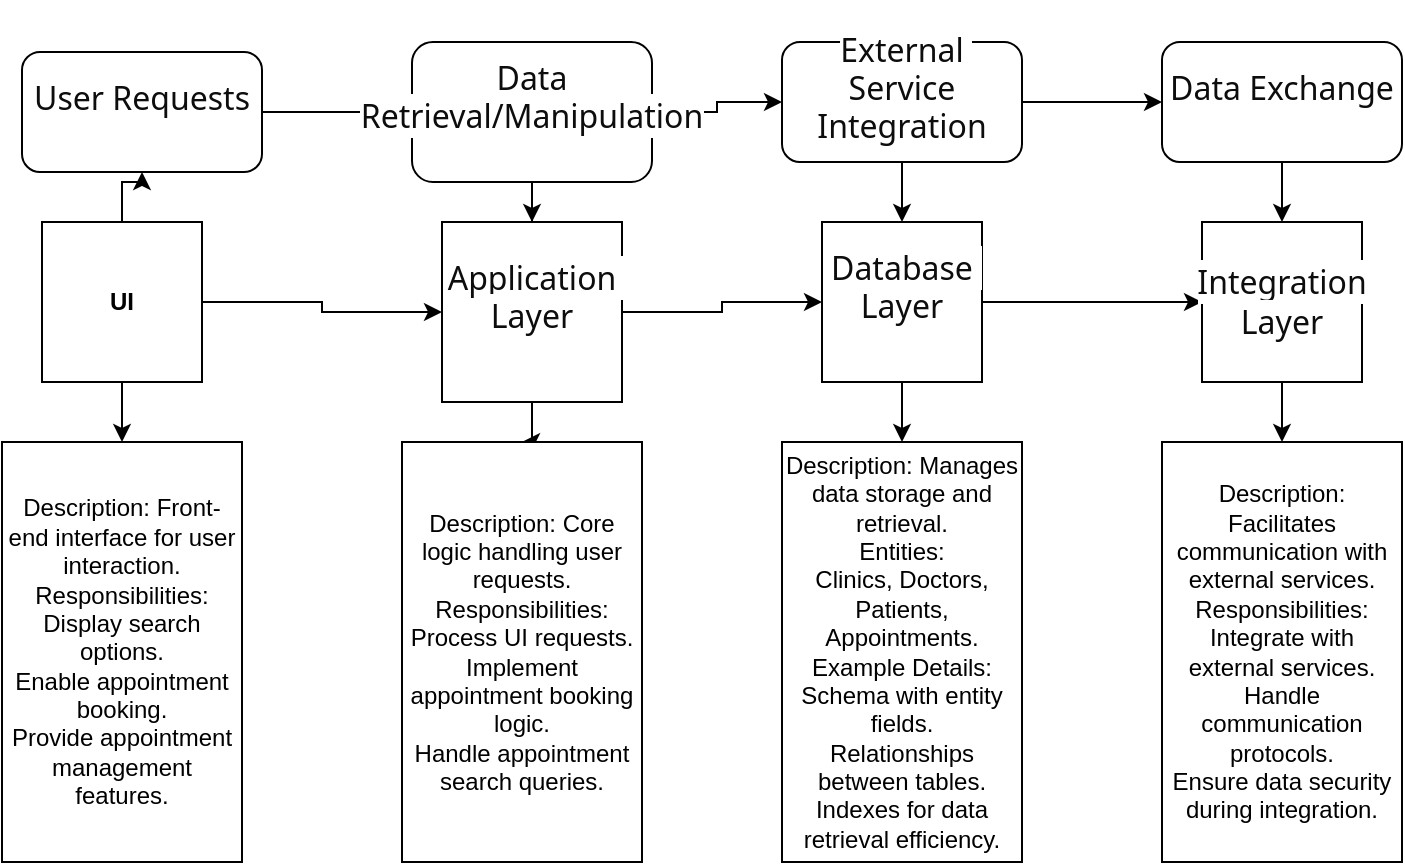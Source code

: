 <mxfile version="24.0.7" type="github">
  <diagram name="Page-1" id="cOGdHvEwM85IOAbgZ0XA">
    <mxGraphModel dx="794" dy="493" grid="1" gridSize="10" guides="1" tooltips="1" connect="1" arrows="1" fold="1" page="1" pageScale="1" pageWidth="850" pageHeight="1100" math="0" shadow="0">
      <root>
        <mxCell id="0" />
        <mxCell id="1" parent="0" />
        <mxCell id="VawluUU2UCjVTfbkpPH5-16" value="" style="edgeStyle=orthogonalEdgeStyle;rounded=0;orthogonalLoop=1;jettySize=auto;html=1;" edge="1" parent="1" source="VawluUU2UCjVTfbkpPH5-11" target="VawluUU2UCjVTfbkpPH5-12">
          <mxGeometry relative="1" as="geometry">
            <mxPoint x="210" y="160" as="targetPoint" />
          </mxGeometry>
        </mxCell>
        <mxCell id="VawluUU2UCjVTfbkpPH5-22" value="" style="edgeStyle=orthogonalEdgeStyle;rounded=0;orthogonalLoop=1;jettySize=auto;html=1;" edge="1" parent="1" source="VawluUU2UCjVTfbkpPH5-11" target="VawluUU2UCjVTfbkpPH5-20">
          <mxGeometry relative="1" as="geometry" />
        </mxCell>
        <mxCell id="VawluUU2UCjVTfbkpPH5-34" value="" style="edgeStyle=orthogonalEdgeStyle;rounded=0;orthogonalLoop=1;jettySize=auto;html=1;" edge="1" parent="1" source="VawluUU2UCjVTfbkpPH5-11" target="VawluUU2UCjVTfbkpPH5-29">
          <mxGeometry relative="1" as="geometry" />
        </mxCell>
        <mxCell id="VawluUU2UCjVTfbkpPH5-11" value="UI" style="whiteSpace=wrap;html=1;aspect=fixed;fontStyle=1" vertex="1" parent="1">
          <mxGeometry x="50" y="120" width="80" height="80" as="geometry" />
        </mxCell>
        <mxCell id="VawluUU2UCjVTfbkpPH5-17" value="" style="edgeStyle=orthogonalEdgeStyle;rounded=0;orthogonalLoop=1;jettySize=auto;html=1;" edge="1" parent="1" source="VawluUU2UCjVTfbkpPH5-12" target="VawluUU2UCjVTfbkpPH5-13">
          <mxGeometry relative="1" as="geometry" />
        </mxCell>
        <mxCell id="VawluUU2UCjVTfbkpPH5-26" style="edgeStyle=orthogonalEdgeStyle;rounded=0;orthogonalLoop=1;jettySize=auto;html=1;entryX=0.5;entryY=0;entryDx=0;entryDy=0;" edge="1" parent="1" source="VawluUU2UCjVTfbkpPH5-12" target="VawluUU2UCjVTfbkpPH5-23">
          <mxGeometry relative="1" as="geometry" />
        </mxCell>
        <mxCell id="VawluUU2UCjVTfbkpPH5-12" value="&#xa;&lt;span style=&quot;color: rgb(13, 13, 13); font-family: Söhne, ui-sans-serif, system-ui, -apple-system, &amp;quot;Segoe UI&amp;quot;, Roboto, Ubuntu, Cantarell, &amp;quot;Noto Sans&amp;quot;, sans-serif, &amp;quot;Helvetica Neue&amp;quot;, Arial, &amp;quot;Apple Color Emoji&amp;quot;, &amp;quot;Segoe UI Emoji&amp;quot;, &amp;quot;Segoe UI Symbol&amp;quot;, &amp;quot;Noto Color Emoji&amp;quot;; font-size: 16px; font-style: normal; font-variant-ligatures: normal; font-variant-caps: normal; font-weight: 400; letter-spacing: normal; orphans: 2; text-align: left; text-indent: 0px; text-transform: none; widows: 2; word-spacing: 0px; -webkit-text-stroke-width: 0px; white-space: pre-wrap; background-color: rgb(255, 255, 255); text-decoration-thickness: initial; text-decoration-style: initial; text-decoration-color: initial; display: inline !important; float: none;&quot;&gt;Application Layer&lt;/span&gt;&#xa;&#xa;" style="whiteSpace=wrap;html=1;aspect=fixed;fontStyle=1" vertex="1" parent="1">
          <mxGeometry x="250" y="120" width="90" height="90" as="geometry" />
        </mxCell>
        <mxCell id="VawluUU2UCjVTfbkpPH5-18" value="" style="edgeStyle=orthogonalEdgeStyle;rounded=0;orthogonalLoop=1;jettySize=auto;html=1;" edge="1" parent="1" source="VawluUU2UCjVTfbkpPH5-13" target="VawluUU2UCjVTfbkpPH5-14">
          <mxGeometry relative="1" as="geometry" />
        </mxCell>
        <mxCell id="VawluUU2UCjVTfbkpPH5-27" value="" style="edgeStyle=orthogonalEdgeStyle;rounded=0;orthogonalLoop=1;jettySize=auto;html=1;" edge="1" parent="1" source="VawluUU2UCjVTfbkpPH5-13" target="VawluUU2UCjVTfbkpPH5-24">
          <mxGeometry relative="1" as="geometry" />
        </mxCell>
        <mxCell id="VawluUU2UCjVTfbkpPH5-13" value="&#xa;&lt;span style=&quot;color: rgb(13, 13, 13); font-family: Söhne, ui-sans-serif, system-ui, -apple-system, &amp;quot;Segoe UI&amp;quot;, Roboto, Ubuntu, Cantarell, &amp;quot;Noto Sans&amp;quot;, sans-serif, &amp;quot;Helvetica Neue&amp;quot;, Arial, &amp;quot;Apple Color Emoji&amp;quot;, &amp;quot;Segoe UI Emoji&amp;quot;, &amp;quot;Segoe UI Symbol&amp;quot;, &amp;quot;Noto Color Emoji&amp;quot;; font-size: 16px; font-style: normal; font-variant-ligatures: normal; font-variant-caps: normal; font-weight: 400; letter-spacing: normal; orphans: 2; text-align: left; text-indent: 0px; text-transform: none; widows: 2; word-spacing: 0px; -webkit-text-stroke-width: 0px; white-space: pre-wrap; background-color: rgb(255, 255, 255); text-decoration-thickness: initial; text-decoration-style: initial; text-decoration-color: initial; display: inline !important; float: none;&quot;&gt;Database Layer&lt;/span&gt;&#xa;&#xa;" style="whiteSpace=wrap;html=1;aspect=fixed;" vertex="1" parent="1">
          <mxGeometry x="440" y="120" width="80" height="80" as="geometry" />
        </mxCell>
        <mxCell id="VawluUU2UCjVTfbkpPH5-28" value="" style="edgeStyle=orthogonalEdgeStyle;rounded=0;orthogonalLoop=1;jettySize=auto;html=1;" edge="1" parent="1" source="VawluUU2UCjVTfbkpPH5-14" target="VawluUU2UCjVTfbkpPH5-25">
          <mxGeometry relative="1" as="geometry" />
        </mxCell>
        <mxCell id="VawluUU2UCjVTfbkpPH5-14" value="&lt;br&gt;&lt;span style=&quot;color: rgb(13, 13, 13); font-family: Söhne, ui-sans-serif, system-ui, -apple-system, &amp;quot;Segoe UI&amp;quot;, Roboto, Ubuntu, Cantarell, &amp;quot;Noto Sans&amp;quot;, sans-serif, &amp;quot;Helvetica Neue&amp;quot;, Arial, &amp;quot;Apple Color Emoji&amp;quot;, &amp;quot;Segoe UI Emoji&amp;quot;, &amp;quot;Segoe UI Symbol&amp;quot;, &amp;quot;Noto Color Emoji&amp;quot;; font-size: 16px; font-style: normal; font-variant-ligatures: normal; font-variant-caps: normal; font-weight: 400; letter-spacing: normal; orphans: 2; text-align: left; text-indent: 0px; text-transform: none; widows: 2; word-spacing: 0px; -webkit-text-stroke-width: 0px; white-space: pre-wrap; background-color: rgb(255, 255, 255); text-decoration-thickness: initial; text-decoration-style: initial; text-decoration-color: initial; display: inline !important; float: none;&quot;&gt;Integration Layer&lt;/span&gt;&lt;div&gt;&lt;br/&gt;&lt;/div&gt;" style="whiteSpace=wrap;html=1;aspect=fixed;" vertex="1" parent="1">
          <mxGeometry x="630" y="120" width="80" height="80" as="geometry" />
        </mxCell>
        <mxCell id="VawluUU2UCjVTfbkpPH5-20" value="Description: Front-end interface for user interaction.&#xa;Responsibilities:&#xa;Display search options.&#xa;Enable appointment booking.&#xa;Provide appointment management features." style="rounded=0;whiteSpace=wrap;html=1;" vertex="1" parent="1">
          <mxGeometry x="30" y="230" width="120" height="210" as="geometry" />
        </mxCell>
        <mxCell id="VawluUU2UCjVTfbkpPH5-23" value="Description: Core logic handling user requests.&#xa;Responsibilities:&#xa;Process UI requests.&#xa;Implement appointment booking logic.&#xa;Handle appointment search queries." style="rounded=0;whiteSpace=wrap;html=1;" vertex="1" parent="1">
          <mxGeometry x="230" y="230" width="120" height="210" as="geometry" />
        </mxCell>
        <mxCell id="VawluUU2UCjVTfbkpPH5-24" value="Description: Manages data storage and retrieval.&#xa;Entities:&#xa;Clinics, Doctors, Patients, Appointments.&#xa;Example Details:&#xa;Schema with entity fields.&#xa;Relationships between tables.&#xa;Indexes for data retrieval efficiency." style="rounded=0;whiteSpace=wrap;html=1;" vertex="1" parent="1">
          <mxGeometry x="420" y="230" width="120" height="210" as="geometry" />
        </mxCell>
        <mxCell id="VawluUU2UCjVTfbkpPH5-25" value="Description: Facilitates communication with external services.&#xa;Responsibilities:&#xa;Integrate with external services.&#xa;Handle communication protocols.&#xa;Ensure data security during integration." style="rounded=0;whiteSpace=wrap;html=1;" vertex="1" parent="1">
          <mxGeometry x="610" y="230" width="120" height="210" as="geometry" />
        </mxCell>
        <mxCell id="VawluUU2UCjVTfbkpPH5-33" value="" style="edgeStyle=orthogonalEdgeStyle;rounded=0;orthogonalLoop=1;jettySize=auto;html=1;" edge="1" parent="1" source="VawluUU2UCjVTfbkpPH5-29" target="VawluUU2UCjVTfbkpPH5-30">
          <mxGeometry relative="1" as="geometry" />
        </mxCell>
        <mxCell id="VawluUU2UCjVTfbkpPH5-29" value="&#xa;&lt;span style=&quot;color: rgb(13, 13, 13); font-family: Söhne, ui-sans-serif, system-ui, -apple-system, &amp;quot;Segoe UI&amp;quot;, Roboto, Ubuntu, Cantarell, &amp;quot;Noto Sans&amp;quot;, sans-serif, &amp;quot;Helvetica Neue&amp;quot;, Arial, &amp;quot;Apple Color Emoji&amp;quot;, &amp;quot;Segoe UI Emoji&amp;quot;, &amp;quot;Segoe UI Symbol&amp;quot;, &amp;quot;Noto Color Emoji&amp;quot;; font-size: 16px; font-style: normal; font-variant-ligatures: normal; font-variant-caps: normal; font-weight: 400; letter-spacing: normal; orphans: 2; text-align: left; text-indent: 0px; text-transform: none; widows: 2; word-spacing: 0px; -webkit-text-stroke-width: 0px; white-space: pre-wrap; background-color: rgb(255, 255, 255); text-decoration-thickness: initial; text-decoration-style: initial; text-decoration-color: initial; display: inline !important; float: none;&quot;&gt;User Requests&lt;/span&gt;&#xa;&#xa;" style="rounded=1;whiteSpace=wrap;html=1;" vertex="1" parent="1">
          <mxGeometry x="40" y="35" width="120" height="60" as="geometry" />
        </mxCell>
        <mxCell id="VawluUU2UCjVTfbkpPH5-35" value="" style="edgeStyle=orthogonalEdgeStyle;rounded=0;orthogonalLoop=1;jettySize=auto;html=1;" edge="1" parent="1" source="VawluUU2UCjVTfbkpPH5-30" target="VawluUU2UCjVTfbkpPH5-12">
          <mxGeometry relative="1" as="geometry" />
        </mxCell>
        <mxCell id="VawluUU2UCjVTfbkpPH5-38" value="" style="edgeStyle=orthogonalEdgeStyle;rounded=0;orthogonalLoop=1;jettySize=auto;html=1;" edge="1" parent="1" source="VawluUU2UCjVTfbkpPH5-30" target="VawluUU2UCjVTfbkpPH5-31">
          <mxGeometry relative="1" as="geometry" />
        </mxCell>
        <mxCell id="VawluUU2UCjVTfbkpPH5-30" value="&#xa;&lt;span style=&quot;color: rgb(13, 13, 13); font-family: Söhne, ui-sans-serif, system-ui, -apple-system, &amp;quot;Segoe UI&amp;quot;, Roboto, Ubuntu, Cantarell, &amp;quot;Noto Sans&amp;quot;, sans-serif, &amp;quot;Helvetica Neue&amp;quot;, Arial, &amp;quot;Apple Color Emoji&amp;quot;, &amp;quot;Segoe UI Emoji&amp;quot;, &amp;quot;Segoe UI Symbol&amp;quot;, &amp;quot;Noto Color Emoji&amp;quot;; font-size: 16px; font-style: normal; font-variant-ligatures: normal; font-variant-caps: normal; font-weight: 400; letter-spacing: normal; orphans: 2; text-align: left; text-indent: 0px; text-transform: none; widows: 2; word-spacing: 0px; -webkit-text-stroke-width: 0px; white-space: pre-wrap; background-color: rgb(255, 255, 255); text-decoration-thickness: initial; text-decoration-style: initial; text-decoration-color: initial; display: inline !important; float: none;&quot;&gt;Data Retrieval/Manipulation&lt;/span&gt;&#xa;&#xa;" style="rounded=1;whiteSpace=wrap;html=1;" vertex="1" parent="1">
          <mxGeometry x="235" y="30" width="120" height="70" as="geometry" />
        </mxCell>
        <mxCell id="VawluUU2UCjVTfbkpPH5-36" value="" style="edgeStyle=orthogonalEdgeStyle;rounded=0;orthogonalLoop=1;jettySize=auto;html=1;" edge="1" parent="1" source="VawluUU2UCjVTfbkpPH5-31" target="VawluUU2UCjVTfbkpPH5-13">
          <mxGeometry relative="1" as="geometry" />
        </mxCell>
        <mxCell id="VawluUU2UCjVTfbkpPH5-39" value="" style="edgeStyle=orthogonalEdgeStyle;rounded=0;orthogonalLoop=1;jettySize=auto;html=1;" edge="1" parent="1" source="VawluUU2UCjVTfbkpPH5-31" target="VawluUU2UCjVTfbkpPH5-32">
          <mxGeometry relative="1" as="geometry" />
        </mxCell>
        <mxCell id="VawluUU2UCjVTfbkpPH5-31" value="&#xa;&lt;span style=&quot;color: rgb(13, 13, 13); font-family: Söhne, ui-sans-serif, system-ui, -apple-system, &amp;quot;Segoe UI&amp;quot;, Roboto, Ubuntu, Cantarell, &amp;quot;Noto Sans&amp;quot;, sans-serif, &amp;quot;Helvetica Neue&amp;quot;, Arial, &amp;quot;Apple Color Emoji&amp;quot;, &amp;quot;Segoe UI Emoji&amp;quot;, &amp;quot;Segoe UI Symbol&amp;quot;, &amp;quot;Noto Color Emoji&amp;quot;; font-size: 16px; font-style: normal; font-variant-ligatures: normal; font-variant-caps: normal; font-weight: 400; letter-spacing: normal; orphans: 2; text-align: left; text-indent: 0px; text-transform: none; widows: 2; word-spacing: 0px; -webkit-text-stroke-width: 0px; white-space: pre-wrap; background-color: rgb(255, 255, 255); text-decoration-thickness: initial; text-decoration-style: initial; text-decoration-color: initial; display: inline !important; float: none;&quot;&gt;External Service Integration&lt;/span&gt;&#xa;&#xa;" style="rounded=1;whiteSpace=wrap;html=1;" vertex="1" parent="1">
          <mxGeometry x="420" y="30" width="120" height="60" as="geometry" />
        </mxCell>
        <mxCell id="VawluUU2UCjVTfbkpPH5-37" value="" style="edgeStyle=orthogonalEdgeStyle;rounded=0;orthogonalLoop=1;jettySize=auto;html=1;" edge="1" parent="1" source="VawluUU2UCjVTfbkpPH5-32" target="VawluUU2UCjVTfbkpPH5-14">
          <mxGeometry relative="1" as="geometry" />
        </mxCell>
        <mxCell id="VawluUU2UCjVTfbkpPH5-32" value="&#xa;&lt;span style=&quot;color: rgb(13, 13, 13); font-family: Söhne, ui-sans-serif, system-ui, -apple-system, &amp;quot;Segoe UI&amp;quot;, Roboto, Ubuntu, Cantarell, &amp;quot;Noto Sans&amp;quot;, sans-serif, &amp;quot;Helvetica Neue&amp;quot;, Arial, &amp;quot;Apple Color Emoji&amp;quot;, &amp;quot;Segoe UI Emoji&amp;quot;, &amp;quot;Segoe UI Symbol&amp;quot;, &amp;quot;Noto Color Emoji&amp;quot;; font-size: 16px; font-style: normal; font-variant-ligatures: normal; font-variant-caps: normal; font-weight: 400; letter-spacing: normal; orphans: 2; text-align: left; text-indent: 0px; text-transform: none; widows: 2; word-spacing: 0px; -webkit-text-stroke-width: 0px; white-space: pre-wrap; background-color: rgb(255, 255, 255); text-decoration-thickness: initial; text-decoration-style: initial; text-decoration-color: initial; display: inline !important; float: none;&quot;&gt;Data Exchange&lt;/span&gt;&#xa;&#xa;" style="rounded=1;whiteSpace=wrap;html=1;" vertex="1" parent="1">
          <mxGeometry x="610" y="30" width="120" height="60" as="geometry" />
        </mxCell>
      </root>
    </mxGraphModel>
  </diagram>
</mxfile>
